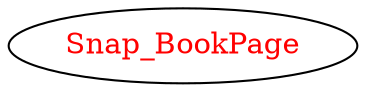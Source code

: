 digraph dependencyGraph {
 concentrate=true;
 ranksep="2.0";
 rankdir="LR"; 
 splines="ortho";
"Snap_BookPage" [fontcolor="red"];
}
